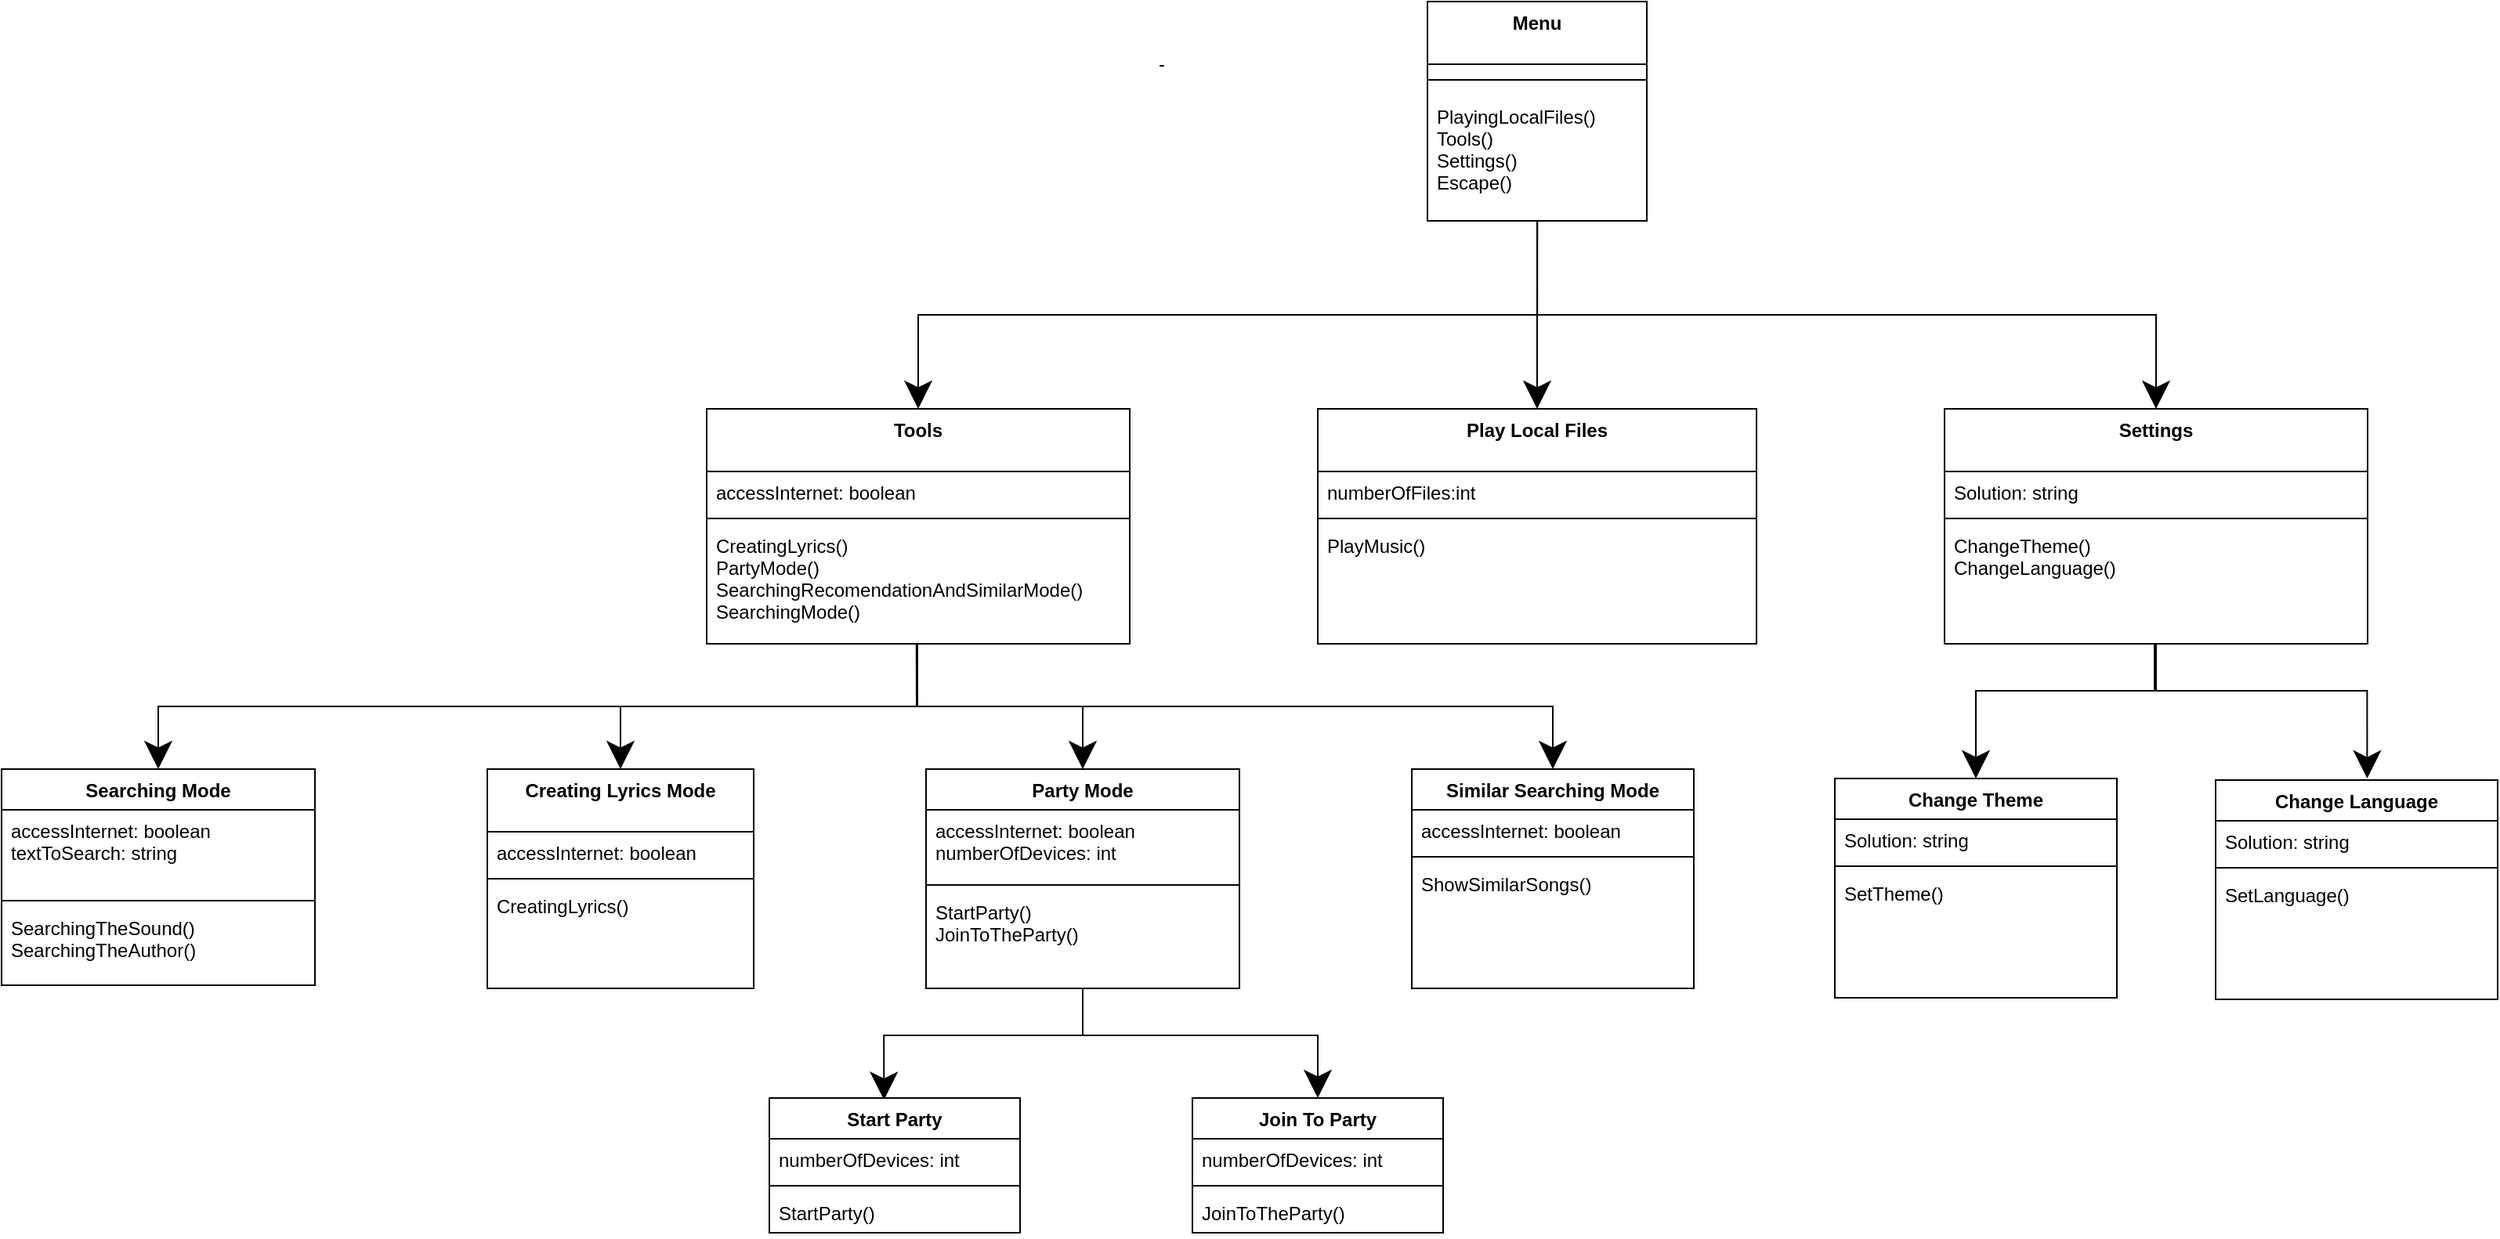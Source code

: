 <mxfile version="17.4.0" type="github">
  <diagram id="C5RBs43oDa-KdzZeNtuy" name="Page-1">
    <mxGraphModel dx="4237" dy="1378" grid="1" gridSize="10" guides="1" tooltips="1" connect="1" arrows="1" fold="1" page="1" pageScale="1" pageWidth="827" pageHeight="1169" math="0" shadow="0">
      <root>
        <mxCell id="WIyWlLk6GJQsqaUBKTNV-0" />
        <mxCell id="WIyWlLk6GJQsqaUBKTNV-1" parent="WIyWlLk6GJQsqaUBKTNV-0" />
        <mxCell id="Bt7MNoxX4kMA5P5jyk8v-137" style="edgeStyle=orthogonalEdgeStyle;rounded=0;orthogonalLoop=1;jettySize=auto;html=1;entryX=0.457;entryY=0.014;entryDx=0;entryDy=0;entryPerimeter=0;endArrow=classic;endFill=1;endSize=15;strokeWidth=1;" edge="1" parent="WIyWlLk6GJQsqaUBKTNV-1" source="Bt7MNoxX4kMA5P5jyk8v-60" target="Bt7MNoxX4kMA5P5jyk8v-64">
          <mxGeometry relative="1" as="geometry" />
        </mxCell>
        <mxCell id="Bt7MNoxX4kMA5P5jyk8v-138" style="edgeStyle=orthogonalEdgeStyle;rounded=0;orthogonalLoop=1;jettySize=auto;html=1;endArrow=classic;endFill=1;endSize=15;strokeWidth=1;" edge="1" parent="WIyWlLk6GJQsqaUBKTNV-1" source="Bt7MNoxX4kMA5P5jyk8v-60" target="Bt7MNoxX4kMA5P5jyk8v-68">
          <mxGeometry relative="1" as="geometry" />
        </mxCell>
        <mxCell id="Bt7MNoxX4kMA5P5jyk8v-60" value="Party Mode" style="swimlane;fontStyle=1;align=center;verticalAlign=top;childLayout=stackLayout;horizontal=1;startSize=26;horizontalStack=0;resizeParent=1;resizeParentMax=0;resizeLast=0;collapsible=1;marginBottom=0;" vertex="1" parent="WIyWlLk6GJQsqaUBKTNV-1">
          <mxGeometry x="-330" y="490" width="200" height="140" as="geometry" />
        </mxCell>
        <mxCell id="Bt7MNoxX4kMA5P5jyk8v-61" value="accessInternet: boolean&#xa;numberOfDevices: int" style="text;strokeColor=none;fillColor=none;align=left;verticalAlign=top;spacingLeft=4;spacingRight=4;overflow=hidden;rotatable=0;points=[[0,0.5],[1,0.5]];portConstraint=eastwest;" vertex="1" parent="Bt7MNoxX4kMA5P5jyk8v-60">
          <mxGeometry y="26" width="200" height="44" as="geometry" />
        </mxCell>
        <mxCell id="Bt7MNoxX4kMA5P5jyk8v-62" value="" style="line;strokeWidth=1;fillColor=none;align=left;verticalAlign=middle;spacingTop=-1;spacingLeft=3;spacingRight=3;rotatable=0;labelPosition=right;points=[];portConstraint=eastwest;" vertex="1" parent="Bt7MNoxX4kMA5P5jyk8v-60">
          <mxGeometry y="70" width="200" height="8" as="geometry" />
        </mxCell>
        <mxCell id="Bt7MNoxX4kMA5P5jyk8v-63" value="StartParty()&#xa;JoinToTheParty()" style="text;strokeColor=none;fillColor=none;align=left;verticalAlign=top;spacingLeft=4;spacingRight=4;overflow=hidden;rotatable=0;points=[[0,0.5],[1,0.5]];portConstraint=eastwest;" vertex="1" parent="Bt7MNoxX4kMA5P5jyk8v-60">
          <mxGeometry y="78" width="200" height="62" as="geometry" />
        </mxCell>
        <mxCell id="Bt7MNoxX4kMA5P5jyk8v-64" value="Start Party" style="swimlane;fontStyle=1;align=center;verticalAlign=top;childLayout=stackLayout;horizontal=1;startSize=26;horizontalStack=0;resizeParent=1;resizeParentMax=0;resizeLast=0;collapsible=1;marginBottom=0;" vertex="1" parent="WIyWlLk6GJQsqaUBKTNV-1">
          <mxGeometry x="-430" y="700" width="160" height="86" as="geometry" />
        </mxCell>
        <mxCell id="Bt7MNoxX4kMA5P5jyk8v-65" value="numberOfDevices: int" style="text;strokeColor=none;fillColor=none;align=left;verticalAlign=top;spacingLeft=4;spacingRight=4;overflow=hidden;rotatable=0;points=[[0,0.5],[1,0.5]];portConstraint=eastwest;" vertex="1" parent="Bt7MNoxX4kMA5P5jyk8v-64">
          <mxGeometry y="26" width="160" height="26" as="geometry" />
        </mxCell>
        <mxCell id="Bt7MNoxX4kMA5P5jyk8v-66" value="" style="line;strokeWidth=1;fillColor=none;align=left;verticalAlign=middle;spacingTop=-1;spacingLeft=3;spacingRight=3;rotatable=0;labelPosition=right;points=[];portConstraint=eastwest;" vertex="1" parent="Bt7MNoxX4kMA5P5jyk8v-64">
          <mxGeometry y="52" width="160" height="8" as="geometry" />
        </mxCell>
        <mxCell id="Bt7MNoxX4kMA5P5jyk8v-67" value="StartParty()" style="text;strokeColor=none;fillColor=none;align=left;verticalAlign=top;spacingLeft=4;spacingRight=4;overflow=hidden;rotatable=0;points=[[0,0.5],[1,0.5]];portConstraint=eastwest;" vertex="1" parent="Bt7MNoxX4kMA5P5jyk8v-64">
          <mxGeometry y="60" width="160" height="26" as="geometry" />
        </mxCell>
        <mxCell id="Bt7MNoxX4kMA5P5jyk8v-68" value="Join To Party" style="swimlane;fontStyle=1;align=center;verticalAlign=top;childLayout=stackLayout;horizontal=1;startSize=26;horizontalStack=0;resizeParent=1;resizeParentMax=0;resizeLast=0;collapsible=1;marginBottom=0;" vertex="1" parent="WIyWlLk6GJQsqaUBKTNV-1">
          <mxGeometry x="-160" y="700" width="160" height="86" as="geometry" />
        </mxCell>
        <mxCell id="Bt7MNoxX4kMA5P5jyk8v-69" value="numberOfDevices: int" style="text;strokeColor=none;fillColor=none;align=left;verticalAlign=top;spacingLeft=4;spacingRight=4;overflow=hidden;rotatable=0;points=[[0,0.5],[1,0.5]];portConstraint=eastwest;" vertex="1" parent="Bt7MNoxX4kMA5P5jyk8v-68">
          <mxGeometry y="26" width="160" height="26" as="geometry" />
        </mxCell>
        <mxCell id="Bt7MNoxX4kMA5P5jyk8v-70" value="" style="line;strokeWidth=1;fillColor=none;align=left;verticalAlign=middle;spacingTop=-1;spacingLeft=3;spacingRight=3;rotatable=0;labelPosition=right;points=[];portConstraint=eastwest;" vertex="1" parent="Bt7MNoxX4kMA5P5jyk8v-68">
          <mxGeometry y="52" width="160" height="8" as="geometry" />
        </mxCell>
        <mxCell id="Bt7MNoxX4kMA5P5jyk8v-71" value="JoinToTheParty()" style="text;strokeColor=none;fillColor=none;align=left;verticalAlign=top;spacingLeft=4;spacingRight=4;overflow=hidden;rotatable=0;points=[[0,0.5],[1,0.5]];portConstraint=eastwest;" vertex="1" parent="Bt7MNoxX4kMA5P5jyk8v-68">
          <mxGeometry y="60" width="160" height="26" as="geometry" />
        </mxCell>
        <mxCell id="Bt7MNoxX4kMA5P5jyk8v-73" value="Searching Mode" style="swimlane;fontStyle=1;align=center;verticalAlign=top;childLayout=stackLayout;horizontal=1;startSize=26;horizontalStack=0;resizeParent=1;resizeParentMax=0;resizeLast=0;collapsible=1;marginBottom=0;" vertex="1" parent="WIyWlLk6GJQsqaUBKTNV-1">
          <mxGeometry x="-920" y="490" width="200" height="138" as="geometry" />
        </mxCell>
        <mxCell id="Bt7MNoxX4kMA5P5jyk8v-74" value="accessInternet: boolean&#xa;textToSearch: string" style="text;strokeColor=none;fillColor=none;align=left;verticalAlign=top;spacingLeft=4;spacingRight=4;overflow=hidden;rotatable=0;points=[[0,0.5],[1,0.5]];portConstraint=eastwest;" vertex="1" parent="Bt7MNoxX4kMA5P5jyk8v-73">
          <mxGeometry y="26" width="200" height="54" as="geometry" />
        </mxCell>
        <mxCell id="Bt7MNoxX4kMA5P5jyk8v-75" value="" style="line;strokeWidth=1;fillColor=none;align=left;verticalAlign=middle;spacingTop=-1;spacingLeft=3;spacingRight=3;rotatable=0;labelPosition=right;points=[];portConstraint=eastwest;" vertex="1" parent="Bt7MNoxX4kMA5P5jyk8v-73">
          <mxGeometry y="80" width="200" height="8" as="geometry" />
        </mxCell>
        <mxCell id="Bt7MNoxX4kMA5P5jyk8v-76" value="SearchingTheSound()&#xa;SearchingTheAuthor()" style="text;strokeColor=none;fillColor=none;align=left;verticalAlign=top;spacingLeft=4;spacingRight=4;overflow=hidden;rotatable=0;points=[[0,0.5],[1,0.5]];portConstraint=eastwest;" vertex="1" parent="Bt7MNoxX4kMA5P5jyk8v-73">
          <mxGeometry y="88" width="200" height="50" as="geometry" />
        </mxCell>
        <mxCell id="Bt7MNoxX4kMA5P5jyk8v-78" value="Similar Searching Mode" style="swimlane;fontStyle=1;align=center;verticalAlign=top;childLayout=stackLayout;horizontal=1;startSize=26;horizontalStack=0;resizeParent=1;resizeParentMax=0;resizeLast=0;collapsible=1;marginBottom=0;" vertex="1" parent="WIyWlLk6GJQsqaUBKTNV-1">
          <mxGeometry x="-20" y="490" width="180" height="140" as="geometry" />
        </mxCell>
        <mxCell id="Bt7MNoxX4kMA5P5jyk8v-79" value="accessInternet: boolean" style="text;strokeColor=none;fillColor=none;align=left;verticalAlign=top;spacingLeft=4;spacingRight=4;overflow=hidden;rotatable=0;points=[[0,0.5],[1,0.5]];portConstraint=eastwest;" vertex="1" parent="Bt7MNoxX4kMA5P5jyk8v-78">
          <mxGeometry y="26" width="180" height="26" as="geometry" />
        </mxCell>
        <mxCell id="Bt7MNoxX4kMA5P5jyk8v-80" value="" style="line;strokeWidth=1;fillColor=none;align=left;verticalAlign=middle;spacingTop=-1;spacingLeft=3;spacingRight=3;rotatable=0;labelPosition=right;points=[];portConstraint=eastwest;" vertex="1" parent="Bt7MNoxX4kMA5P5jyk8v-78">
          <mxGeometry y="52" width="180" height="8" as="geometry" />
        </mxCell>
        <mxCell id="Bt7MNoxX4kMA5P5jyk8v-81" value="ShowSimilarSongs()" style="text;strokeColor=none;fillColor=none;align=left;verticalAlign=top;spacingLeft=4;spacingRight=4;overflow=hidden;rotatable=0;points=[[0,0.5],[1,0.5]];portConstraint=eastwest;" vertex="1" parent="Bt7MNoxX4kMA5P5jyk8v-78">
          <mxGeometry y="60" width="180" height="80" as="geometry" />
        </mxCell>
        <mxCell id="Bt7MNoxX4kMA5P5jyk8v-83" value="Creating Lyrics Mode" style="swimlane;fontStyle=1;align=center;verticalAlign=top;childLayout=stackLayout;horizontal=1;startSize=40;horizontalStack=0;resizeParent=1;resizeParentMax=0;resizeLast=0;collapsible=1;marginBottom=0;" vertex="1" parent="WIyWlLk6GJQsqaUBKTNV-1">
          <mxGeometry x="-610" y="490" width="170" height="140" as="geometry" />
        </mxCell>
        <mxCell id="Bt7MNoxX4kMA5P5jyk8v-84" value="accessInternet: boolean" style="text;strokeColor=none;fillColor=none;align=left;verticalAlign=top;spacingLeft=4;spacingRight=4;overflow=hidden;rotatable=0;points=[[0,0.5],[1,0.5]];portConstraint=eastwest;" vertex="1" parent="Bt7MNoxX4kMA5P5jyk8v-83">
          <mxGeometry y="40" width="170" height="26" as="geometry" />
        </mxCell>
        <mxCell id="Bt7MNoxX4kMA5P5jyk8v-85" value="" style="line;strokeWidth=1;fillColor=none;align=left;verticalAlign=middle;spacingTop=-1;spacingLeft=3;spacingRight=3;rotatable=0;labelPosition=right;points=[];portConstraint=eastwest;" vertex="1" parent="Bt7MNoxX4kMA5P5jyk8v-83">
          <mxGeometry y="66" width="170" height="8" as="geometry" />
        </mxCell>
        <mxCell id="Bt7MNoxX4kMA5P5jyk8v-86" value="CreatingLyrics()&#xa;&#xa;&#xa;" style="text;strokeColor=none;fillColor=none;align=left;verticalAlign=top;spacingLeft=4;spacingRight=4;overflow=hidden;rotatable=0;points=[[0,0.5],[1,0.5]];portConstraint=eastwest;" vertex="1" parent="Bt7MNoxX4kMA5P5jyk8v-83">
          <mxGeometry y="74" width="170" height="66" as="geometry" />
        </mxCell>
        <mxCell id="Bt7MNoxX4kMA5P5jyk8v-133" style="edgeStyle=orthogonalEdgeStyle;rounded=0;orthogonalLoop=1;jettySize=auto;html=1;endArrow=classic;endFill=1;endSize=15;strokeWidth=1;exitX=0.498;exitY=1.005;exitDx=0;exitDy=0;exitPerimeter=0;" edge="1" parent="WIyWlLk6GJQsqaUBKTNV-1" source="Bt7MNoxX4kMA5P5jyk8v-99" target="Bt7MNoxX4kMA5P5jyk8v-78">
          <mxGeometry relative="1" as="geometry">
            <mxPoint x="-340" y="411" as="sourcePoint" />
            <Array as="points">
              <mxPoint x="-335" y="450" />
              <mxPoint x="70" y="450" />
            </Array>
          </mxGeometry>
        </mxCell>
        <mxCell id="Bt7MNoxX4kMA5P5jyk8v-134" style="edgeStyle=orthogonalEdgeStyle;rounded=0;orthogonalLoop=1;jettySize=auto;html=1;endArrow=classic;endFill=1;endSize=15;strokeWidth=1;exitX=0.497;exitY=1.007;exitDx=0;exitDy=0;exitPerimeter=0;" edge="1" parent="WIyWlLk6GJQsqaUBKTNV-1" source="Bt7MNoxX4kMA5P5jyk8v-99" target="Bt7MNoxX4kMA5P5jyk8v-60">
          <mxGeometry relative="1" as="geometry">
            <Array as="points">
              <mxPoint x="-336" y="450" />
              <mxPoint x="-230" y="450" />
            </Array>
          </mxGeometry>
        </mxCell>
        <mxCell id="Bt7MNoxX4kMA5P5jyk8v-135" style="edgeStyle=orthogonalEdgeStyle;rounded=0;orthogonalLoop=1;jettySize=auto;html=1;entryX=0.5;entryY=0;entryDx=0;entryDy=0;endArrow=classic;endFill=1;endSize=15;strokeWidth=1;exitX=0.498;exitY=0.992;exitDx=0;exitDy=0;exitPerimeter=0;" edge="1" parent="WIyWlLk6GJQsqaUBKTNV-1" source="Bt7MNoxX4kMA5P5jyk8v-99" target="Bt7MNoxX4kMA5P5jyk8v-83">
          <mxGeometry relative="1" as="geometry">
            <Array as="points">
              <mxPoint x="-335" y="450" />
              <mxPoint x="-525" y="450" />
            </Array>
          </mxGeometry>
        </mxCell>
        <mxCell id="Bt7MNoxX4kMA5P5jyk8v-136" style="edgeStyle=orthogonalEdgeStyle;rounded=0;orthogonalLoop=1;jettySize=auto;html=1;entryX=0.5;entryY=0;entryDx=0;entryDy=0;endArrow=classic;endFill=1;endSize=15;strokeWidth=1;exitX=0.496;exitY=1.006;exitDx=0;exitDy=0;exitPerimeter=0;" edge="1" parent="WIyWlLk6GJQsqaUBKTNV-1" source="Bt7MNoxX4kMA5P5jyk8v-99" target="Bt7MNoxX4kMA5P5jyk8v-73">
          <mxGeometry relative="1" as="geometry">
            <Array as="points">
              <mxPoint x="-336" y="412" />
              <mxPoint x="-336" y="412" />
              <mxPoint x="-336" y="450" />
              <mxPoint x="-820" y="450" />
            </Array>
          </mxGeometry>
        </mxCell>
        <mxCell id="Bt7MNoxX4kMA5P5jyk8v-96" value="Tools" style="swimlane;fontStyle=1;align=center;verticalAlign=top;childLayout=stackLayout;horizontal=1;startSize=40;horizontalStack=0;resizeParent=1;resizeParentMax=0;resizeLast=0;collapsible=1;marginBottom=0;" vertex="1" parent="WIyWlLk6GJQsqaUBKTNV-1">
          <mxGeometry x="-470" y="260" width="270" height="150" as="geometry" />
        </mxCell>
        <mxCell id="Bt7MNoxX4kMA5P5jyk8v-97" value="accessInternet: boolean" style="text;strokeColor=none;fillColor=none;align=left;verticalAlign=top;spacingLeft=4;spacingRight=4;overflow=hidden;rotatable=0;points=[[0,0.5],[1,0.5]];portConstraint=eastwest;" vertex="1" parent="Bt7MNoxX4kMA5P5jyk8v-96">
          <mxGeometry y="40" width="270" height="26" as="geometry" />
        </mxCell>
        <mxCell id="Bt7MNoxX4kMA5P5jyk8v-98" value="" style="line;strokeWidth=1;fillColor=none;align=left;verticalAlign=middle;spacingTop=-1;spacingLeft=3;spacingRight=3;rotatable=0;labelPosition=right;points=[];portConstraint=eastwest;" vertex="1" parent="Bt7MNoxX4kMA5P5jyk8v-96">
          <mxGeometry y="66" width="270" height="8" as="geometry" />
        </mxCell>
        <mxCell id="Bt7MNoxX4kMA5P5jyk8v-99" value="CreatingLyrics()&#xa;PartyMode()&#xa;SearchingRecomendationAndSimilarMode()&#xa;SearchingMode()" style="text;strokeColor=none;fillColor=none;align=left;verticalAlign=top;spacingLeft=4;spacingRight=4;overflow=hidden;rotatable=0;points=[[0,0.5],[1,0.5]];portConstraint=eastwest;" vertex="1" parent="Bt7MNoxX4kMA5P5jyk8v-96">
          <mxGeometry y="74" width="270" height="76" as="geometry" />
        </mxCell>
        <mxCell id="Bt7MNoxX4kMA5P5jyk8v-101" value="Play Local Files" style="swimlane;fontStyle=1;align=center;verticalAlign=top;childLayout=stackLayout;horizontal=1;startSize=40;horizontalStack=0;resizeParent=1;resizeParentMax=0;resizeLast=0;collapsible=1;marginBottom=0;" vertex="1" parent="WIyWlLk6GJQsqaUBKTNV-1">
          <mxGeometry x="-80" y="260" width="280" height="150" as="geometry" />
        </mxCell>
        <mxCell id="Bt7MNoxX4kMA5P5jyk8v-102" value="numberOfFiles:int" style="text;strokeColor=none;fillColor=none;align=left;verticalAlign=top;spacingLeft=4;spacingRight=4;overflow=hidden;rotatable=0;points=[[0,0.5],[1,0.5]];portConstraint=eastwest;" vertex="1" parent="Bt7MNoxX4kMA5P5jyk8v-101">
          <mxGeometry y="40" width="280" height="26" as="geometry" />
        </mxCell>
        <mxCell id="Bt7MNoxX4kMA5P5jyk8v-103" value="" style="line;strokeWidth=1;fillColor=none;align=left;verticalAlign=middle;spacingTop=-1;spacingLeft=3;spacingRight=3;rotatable=0;labelPosition=right;points=[];portConstraint=eastwest;" vertex="1" parent="Bt7MNoxX4kMA5P5jyk8v-101">
          <mxGeometry y="66" width="280" height="8" as="geometry" />
        </mxCell>
        <mxCell id="Bt7MNoxX4kMA5P5jyk8v-104" value="PlayMusic()&#xa;&#xa;&#xa;" style="text;strokeColor=none;fillColor=none;align=left;verticalAlign=top;spacingLeft=4;spacingRight=4;overflow=hidden;rotatable=0;points=[[0,0.5],[1,0.5]];portConstraint=eastwest;" vertex="1" parent="Bt7MNoxX4kMA5P5jyk8v-101">
          <mxGeometry y="74" width="280" height="76" as="geometry" />
        </mxCell>
        <mxCell id="Bt7MNoxX4kMA5P5jyk8v-105" value="-" style="text;html=1;align=center;verticalAlign=middle;resizable=0;points=[];autosize=1;strokeColor=none;fillColor=none;" vertex="1" parent="WIyWlLk6GJQsqaUBKTNV-1">
          <mxGeometry x="-190" y="30" width="20" height="20" as="geometry" />
        </mxCell>
        <mxCell id="Bt7MNoxX4kMA5P5jyk8v-128" style="edgeStyle=orthogonalEdgeStyle;rounded=0;orthogonalLoop=1;jettySize=auto;html=1;entryX=0.5;entryY=0;entryDx=0;entryDy=0;endArrow=classic;endFill=1;endSize=15;strokeWidth=1;exitX=0.501;exitY=1.004;exitDx=0;exitDy=0;exitPerimeter=0;" edge="1" parent="WIyWlLk6GJQsqaUBKTNV-1" source="Bt7MNoxX4kMA5P5jyk8v-109" target="Bt7MNoxX4kMA5P5jyk8v-96">
          <mxGeometry relative="1" as="geometry">
            <Array as="points">
              <mxPoint x="60" y="200" />
              <mxPoint x="-335" y="200" />
            </Array>
          </mxGeometry>
        </mxCell>
        <mxCell id="Bt7MNoxX4kMA5P5jyk8v-129" style="edgeStyle=orthogonalEdgeStyle;rounded=0;orthogonalLoop=1;jettySize=auto;html=1;entryX=0.5;entryY=0;entryDx=0;entryDy=0;endArrow=classic;endFill=1;endSize=15;strokeWidth=1;" edge="1" parent="WIyWlLk6GJQsqaUBKTNV-1" source="Bt7MNoxX4kMA5P5jyk8v-106" target="Bt7MNoxX4kMA5P5jyk8v-101">
          <mxGeometry relative="1" as="geometry" />
        </mxCell>
        <mxCell id="Bt7MNoxX4kMA5P5jyk8v-130" style="edgeStyle=orthogonalEdgeStyle;rounded=0;orthogonalLoop=1;jettySize=auto;html=1;entryX=0.5;entryY=0;entryDx=0;entryDy=0;endArrow=classic;endFill=1;endSize=15;strokeWidth=1;" edge="1" parent="WIyWlLk6GJQsqaUBKTNV-1" source="Bt7MNoxX4kMA5P5jyk8v-106" target="Bt7MNoxX4kMA5P5jyk8v-116">
          <mxGeometry relative="1" as="geometry">
            <Array as="points">
              <mxPoint x="60" y="200" />
              <mxPoint x="455" y="200" />
            </Array>
          </mxGeometry>
        </mxCell>
        <mxCell id="Bt7MNoxX4kMA5P5jyk8v-106" value="Menu" style="swimlane;fontStyle=1;align=center;verticalAlign=top;childLayout=stackLayout;horizontal=1;startSize=40;horizontalStack=0;resizeParent=1;resizeParentMax=0;resizeLast=0;collapsible=1;marginBottom=0;" vertex="1" parent="WIyWlLk6GJQsqaUBKTNV-1">
          <mxGeometry x="-10" width="140" height="140" as="geometry" />
        </mxCell>
        <mxCell id="Bt7MNoxX4kMA5P5jyk8v-108" value="" style="line;strokeWidth=1;fillColor=none;align=left;verticalAlign=middle;spacingTop=-1;spacingLeft=3;spacingRight=3;rotatable=0;labelPosition=right;points=[];portConstraint=eastwest;" vertex="1" parent="Bt7MNoxX4kMA5P5jyk8v-106">
          <mxGeometry y="40" width="140" height="20" as="geometry" />
        </mxCell>
        <mxCell id="Bt7MNoxX4kMA5P5jyk8v-109" value="PlayingLocalFiles()&#xa;Tools()&#xa;Settings()&#xa;Escape()" style="text;strokeColor=none;fillColor=none;align=left;verticalAlign=top;spacingLeft=4;spacingRight=4;overflow=hidden;rotatable=0;points=[[0,0.5],[1,0.5]];portConstraint=eastwest;" vertex="1" parent="Bt7MNoxX4kMA5P5jyk8v-106">
          <mxGeometry y="60" width="140" height="80" as="geometry" />
        </mxCell>
        <mxCell id="Bt7MNoxX4kMA5P5jyk8v-131" style="edgeStyle=orthogonalEdgeStyle;rounded=0;orthogonalLoop=1;jettySize=auto;html=1;entryX=0.5;entryY=0;entryDx=0;entryDy=0;endArrow=classic;endFill=1;endSize=15;strokeWidth=1;" edge="1" parent="WIyWlLk6GJQsqaUBKTNV-1" source="Bt7MNoxX4kMA5P5jyk8v-116" target="Bt7MNoxX4kMA5P5jyk8v-120">
          <mxGeometry relative="1" as="geometry">
            <Array as="points">
              <mxPoint x="455" y="440" />
              <mxPoint x="340" y="440" />
            </Array>
          </mxGeometry>
        </mxCell>
        <mxCell id="Bt7MNoxX4kMA5P5jyk8v-132" style="edgeStyle=orthogonalEdgeStyle;rounded=0;orthogonalLoop=1;jettySize=auto;html=1;entryX=0.543;entryY=-0.007;entryDx=0;entryDy=0;entryPerimeter=0;endArrow=classic;endFill=1;endSize=15;strokeWidth=1;" edge="1" parent="WIyWlLk6GJQsqaUBKTNV-1">
          <mxGeometry relative="1" as="geometry">
            <mxPoint x="454" y="410" as="sourcePoint" />
            <mxPoint x="589.74" y="496.02" as="targetPoint" />
            <Array as="points">
              <mxPoint x="454" y="440" />
              <mxPoint x="590" y="440" />
            </Array>
          </mxGeometry>
        </mxCell>
        <mxCell id="Bt7MNoxX4kMA5P5jyk8v-116" value="Settings" style="swimlane;fontStyle=1;align=center;verticalAlign=top;childLayout=stackLayout;horizontal=1;startSize=40;horizontalStack=0;resizeParent=1;resizeParentMax=0;resizeLast=0;collapsible=1;marginBottom=0;" vertex="1" parent="WIyWlLk6GJQsqaUBKTNV-1">
          <mxGeometry x="320" y="260" width="270" height="150" as="geometry" />
        </mxCell>
        <mxCell id="Bt7MNoxX4kMA5P5jyk8v-117" value="Solution: string" style="text;strokeColor=none;fillColor=none;align=left;verticalAlign=top;spacingLeft=4;spacingRight=4;overflow=hidden;rotatable=0;points=[[0,0.5],[1,0.5]];portConstraint=eastwest;" vertex="1" parent="Bt7MNoxX4kMA5P5jyk8v-116">
          <mxGeometry y="40" width="270" height="26" as="geometry" />
        </mxCell>
        <mxCell id="Bt7MNoxX4kMA5P5jyk8v-118" value="" style="line;strokeWidth=1;fillColor=none;align=left;verticalAlign=middle;spacingTop=-1;spacingLeft=3;spacingRight=3;rotatable=0;labelPosition=right;points=[];portConstraint=eastwest;" vertex="1" parent="Bt7MNoxX4kMA5P5jyk8v-116">
          <mxGeometry y="66" width="270" height="8" as="geometry" />
        </mxCell>
        <mxCell id="Bt7MNoxX4kMA5P5jyk8v-119" value="ChangeTheme()&#xa;ChangeLanguage()&#xa;" style="text;strokeColor=none;fillColor=none;align=left;verticalAlign=top;spacingLeft=4;spacingRight=4;overflow=hidden;rotatable=0;points=[[0,0.5],[1,0.5]];portConstraint=eastwest;" vertex="1" parent="Bt7MNoxX4kMA5P5jyk8v-116">
          <mxGeometry y="74" width="270" height="76" as="geometry" />
        </mxCell>
        <mxCell id="Bt7MNoxX4kMA5P5jyk8v-120" value="Change Theme" style="swimlane;fontStyle=1;align=center;verticalAlign=top;childLayout=stackLayout;horizontal=1;startSize=26;horizontalStack=0;resizeParent=1;resizeParentMax=0;resizeLast=0;collapsible=1;marginBottom=0;" vertex="1" parent="WIyWlLk6GJQsqaUBKTNV-1">
          <mxGeometry x="250" y="496" width="180" height="140" as="geometry" />
        </mxCell>
        <mxCell id="Bt7MNoxX4kMA5P5jyk8v-121" value="Solution: string" style="text;strokeColor=none;fillColor=none;align=left;verticalAlign=top;spacingLeft=4;spacingRight=4;overflow=hidden;rotatable=0;points=[[0,0.5],[1,0.5]];portConstraint=eastwest;" vertex="1" parent="Bt7MNoxX4kMA5P5jyk8v-120">
          <mxGeometry y="26" width="180" height="26" as="geometry" />
        </mxCell>
        <mxCell id="Bt7MNoxX4kMA5P5jyk8v-122" value="" style="line;strokeWidth=1;fillColor=none;align=left;verticalAlign=middle;spacingTop=-1;spacingLeft=3;spacingRight=3;rotatable=0;labelPosition=right;points=[];portConstraint=eastwest;" vertex="1" parent="Bt7MNoxX4kMA5P5jyk8v-120">
          <mxGeometry y="52" width="180" height="8" as="geometry" />
        </mxCell>
        <mxCell id="Bt7MNoxX4kMA5P5jyk8v-123" value="SetTheme()" style="text;strokeColor=none;fillColor=none;align=left;verticalAlign=top;spacingLeft=4;spacingRight=4;overflow=hidden;rotatable=0;points=[[0,0.5],[1,0.5]];portConstraint=eastwest;" vertex="1" parent="Bt7MNoxX4kMA5P5jyk8v-120">
          <mxGeometry y="60" width="180" height="80" as="geometry" />
        </mxCell>
        <mxCell id="Bt7MNoxX4kMA5P5jyk8v-124" value="Change Language" style="swimlane;fontStyle=1;align=center;verticalAlign=top;childLayout=stackLayout;horizontal=1;startSize=26;horizontalStack=0;resizeParent=1;resizeParentMax=0;resizeLast=0;collapsible=1;marginBottom=0;" vertex="1" parent="WIyWlLk6GJQsqaUBKTNV-1">
          <mxGeometry x="493" y="497" width="180" height="140" as="geometry" />
        </mxCell>
        <mxCell id="Bt7MNoxX4kMA5P5jyk8v-125" value="Solution: string" style="text;strokeColor=none;fillColor=none;align=left;verticalAlign=top;spacingLeft=4;spacingRight=4;overflow=hidden;rotatable=0;points=[[0,0.5],[1,0.5]];portConstraint=eastwest;" vertex="1" parent="Bt7MNoxX4kMA5P5jyk8v-124">
          <mxGeometry y="26" width="180" height="26" as="geometry" />
        </mxCell>
        <mxCell id="Bt7MNoxX4kMA5P5jyk8v-126" value="" style="line;strokeWidth=1;fillColor=none;align=left;verticalAlign=middle;spacingTop=-1;spacingLeft=3;spacingRight=3;rotatable=0;labelPosition=right;points=[];portConstraint=eastwest;" vertex="1" parent="Bt7MNoxX4kMA5P5jyk8v-124">
          <mxGeometry y="52" width="180" height="8" as="geometry" />
        </mxCell>
        <mxCell id="Bt7MNoxX4kMA5P5jyk8v-127" value="SetLanguage()" style="text;strokeColor=none;fillColor=none;align=left;verticalAlign=top;spacingLeft=4;spacingRight=4;overflow=hidden;rotatable=0;points=[[0,0.5],[1,0.5]];portConstraint=eastwest;" vertex="1" parent="Bt7MNoxX4kMA5P5jyk8v-124">
          <mxGeometry y="60" width="180" height="80" as="geometry" />
        </mxCell>
      </root>
    </mxGraphModel>
  </diagram>
</mxfile>
